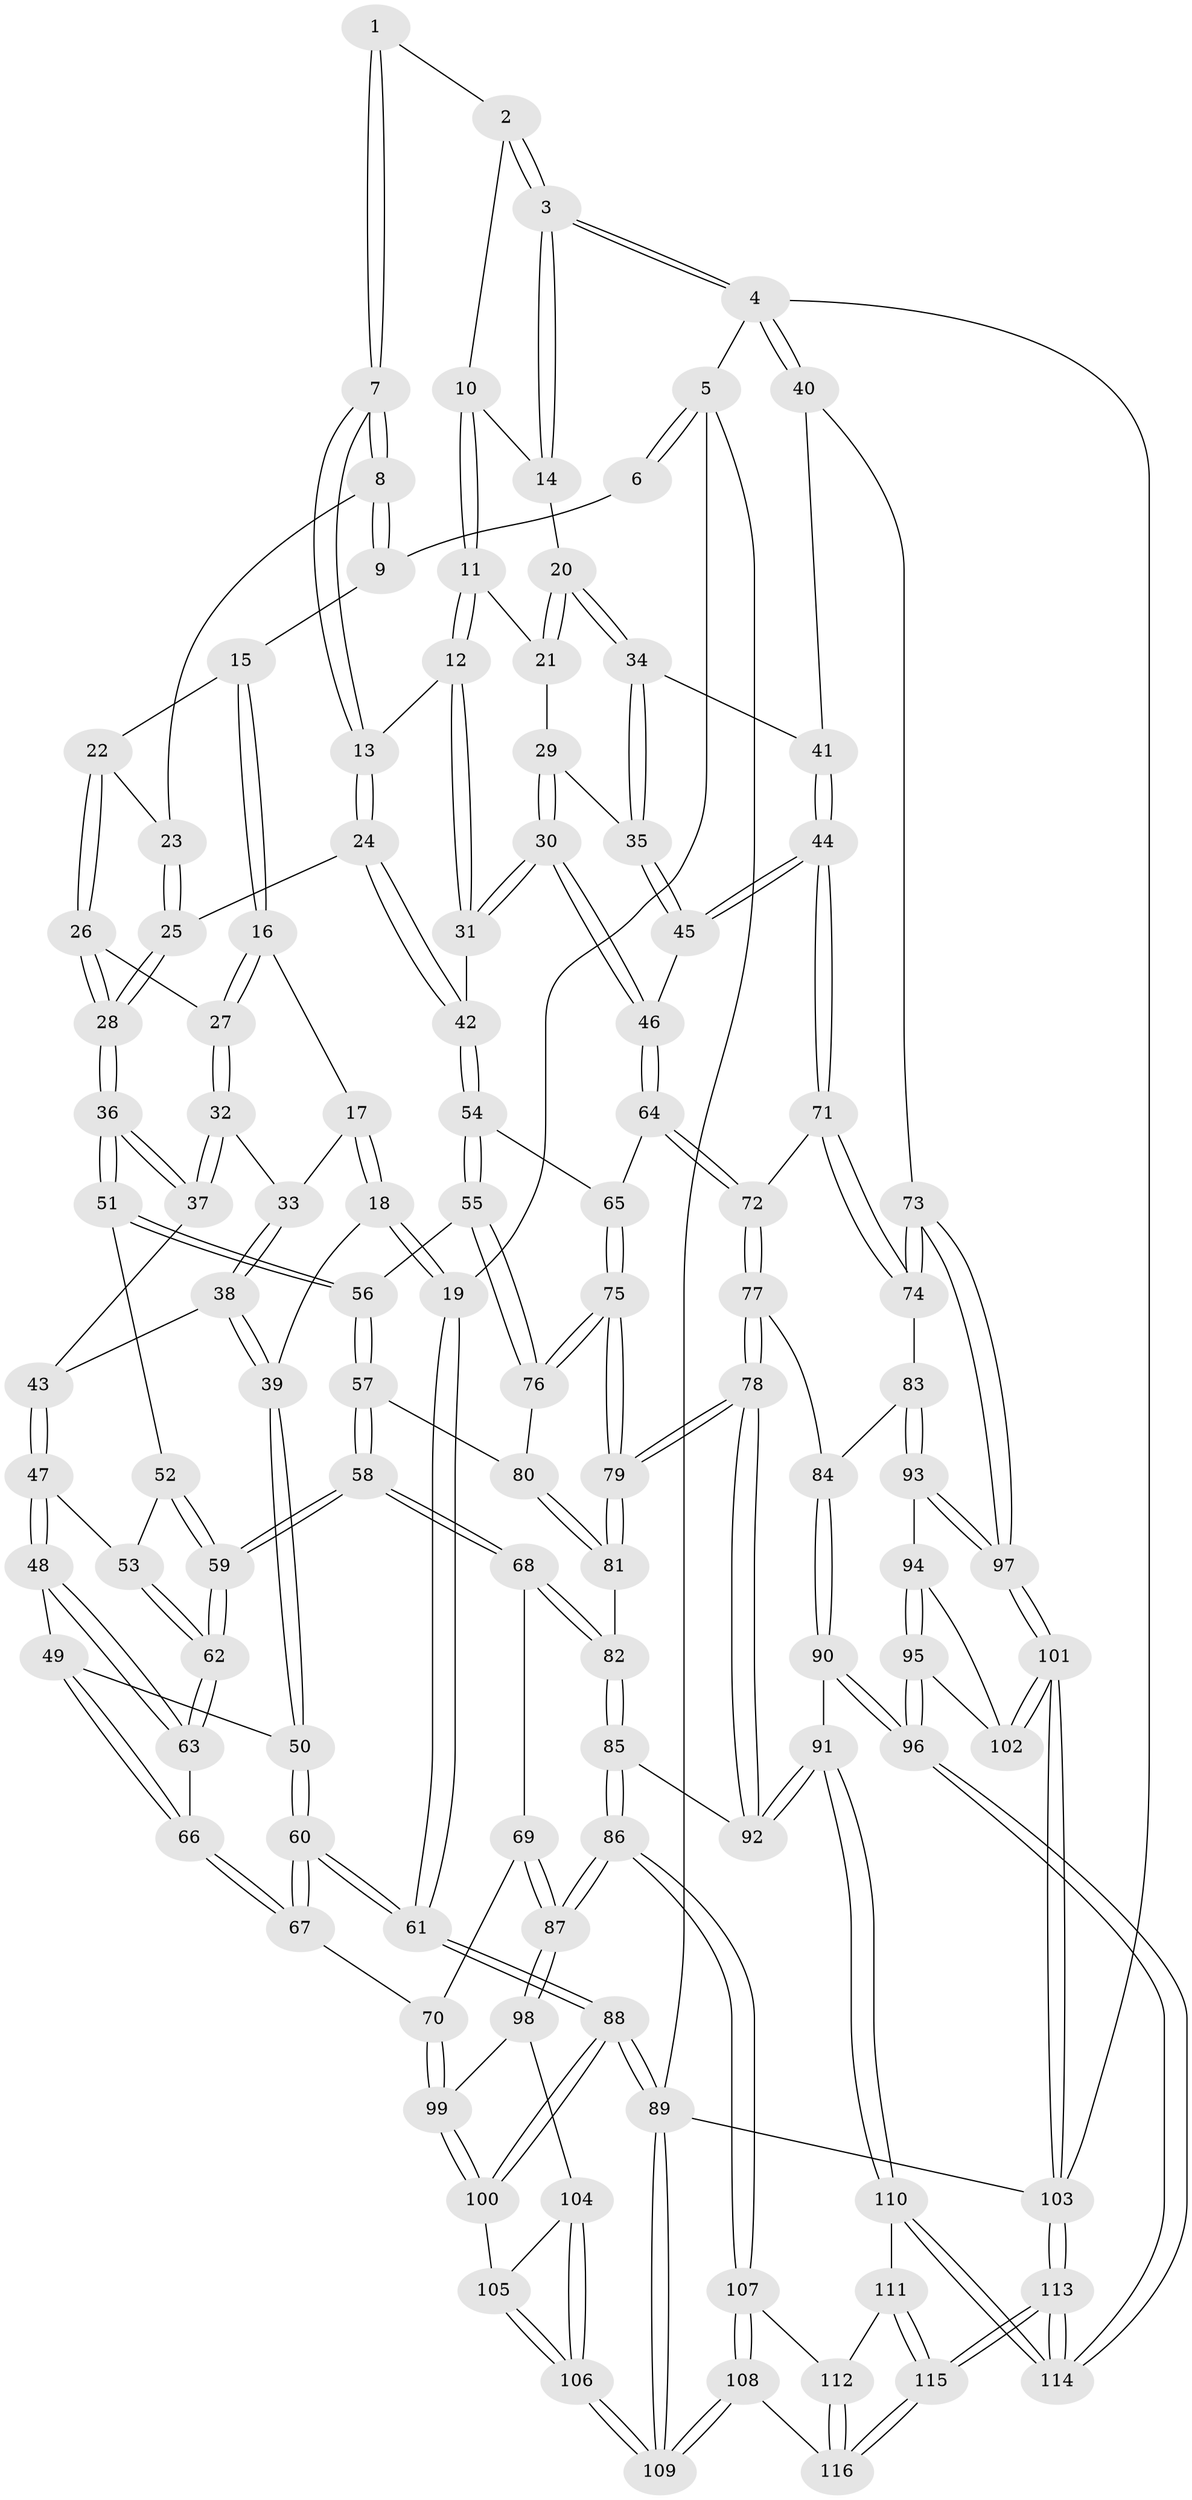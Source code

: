 // coarse degree distribution, {4: 0.4057971014492754, 5: 0.34782608695652173, 8: 0.014492753623188406, 2: 0.014492753623188406, 6: 0.10144927536231885, 3: 0.11594202898550725}
// Generated by graph-tools (version 1.1) at 2025/42/03/06/25 10:42:32]
// undirected, 116 vertices, 287 edges
graph export_dot {
graph [start="1"]
  node [color=gray90,style=filled];
  1 [pos="+0.5618609974208607+0"];
  2 [pos="+0.6176215299876722+0"];
  3 [pos="+1+0"];
  4 [pos="+1+0"];
  5 [pos="+0+0"];
  6 [pos="+0.09926396046533179+0"];
  7 [pos="+0.44392956851873944+0.11830881040385745"];
  8 [pos="+0.35243808738744653+0.1323356343087391"];
  9 [pos="+0.12987740018386199+0"];
  10 [pos="+0.638067654296127+0"];
  11 [pos="+0.6923610983246675+0.14387807761931512"];
  12 [pos="+0.5085962996524543+0.2115295378106085"];
  13 [pos="+0.4767716479891497+0.19473574608879773"];
  14 [pos="+0.8597583929938091+0.10316904680351108"];
  15 [pos="+0.1356316213413179+0.05806138011243529"];
  16 [pos="+0.12240918098279437+0.13277152016269986"];
  17 [pos="+0.0676318899034639+0.19557899858463507"];
  18 [pos="+0+0.2370380729422938"];
  19 [pos="+0+0.23205415353259023"];
  20 [pos="+0.8394175181421261+0.1863305178030755"];
  21 [pos="+0.6950349449699738+0.14754172440192442"];
  22 [pos="+0.290459761212581+0.16823411878494596"];
  23 [pos="+0.3364296937687213+0.1488098081980035"];
  24 [pos="+0.3856184628530684+0.3080346551426993"];
  25 [pos="+0.3490253845137286+0.30877657045709944"];
  26 [pos="+0.2711499991580234+0.19424055517495564"];
  27 [pos="+0.2090940841086807+0.22416973871938967"];
  28 [pos="+0.334631517152057+0.31396474281260633"];
  29 [pos="+0.6880994001037349+0.19389584879301314"];
  30 [pos="+0.5973560880784009+0.3466363989487578"];
  31 [pos="+0.5760513155698004+0.3345157852844012"];
  32 [pos="+0.2094229220919467+0.28861829770217057"];
  33 [pos="+0.10329006640207754+0.24616467366814462"];
  34 [pos="+0.8518346012780187+0.19983221685056"];
  35 [pos="+0.753515537321909+0.327058653872303"];
  36 [pos="+0.32930901251519235+0.31754061054673555"];
  37 [pos="+0.21076568616314922+0.2940777896001187"];
  38 [pos="+0.12018825948562752+0.33278552649059123"];
  39 [pos="+0.07516812350219525+0.3567161805458439"];
  40 [pos="+1+0.21680738677355912"];
  41 [pos="+0.9373779632803789+0.2428821376385504"];
  42 [pos="+0.4417372872535803+0.36650589786846205"];
  43 [pos="+0.1842027798140009+0.3292252706669382"];
  44 [pos="+0.8382923427397969+0.41312175706088317"];
  45 [pos="+0.749678529003625+0.3582224913112667"];
  46 [pos="+0.6235054893305222+0.3886541994906834"];
  47 [pos="+0.18506913052682494+0.33339527777177647"];
  48 [pos="+0.15216843549873002+0.4058867220194477"];
  49 [pos="+0.1258690245387626+0.4118106952690161"];
  50 [pos="+0.062263858237008675+0.4070050941721005"];
  51 [pos="+0.31865362852312756+0.3561504339271958"];
  52 [pos="+0.2852020637402433+0.3843056749425658"];
  53 [pos="+0.21389191102977165+0.3875934917237765"];
  54 [pos="+0.43625183472111484+0.4416818769198107"];
  55 [pos="+0.40381327931577526+0.48404395798624245"];
  56 [pos="+0.3596961562453966+0.47823433526830567"];
  57 [pos="+0.2718659406681961+0.5146721836981196"];
  58 [pos="+0.26972057868692695+0.515144953584139"];
  59 [pos="+0.25184779303526666+0.4837916457185719"];
  60 [pos="+0+0.5404564124351081"];
  61 [pos="+0+0.5771999989667319"];
  62 [pos="+0.20901630567256665+0.4476602709191188"];
  63 [pos="+0.19589561798964722+0.44791996754942587"];
  64 [pos="+0.6134720461907666+0.451089785924171"];
  65 [pos="+0.5954701040576768+0.4597071919051043"];
  66 [pos="+0.16317484773391028+0.46175507489625683"];
  67 [pos="+0.03796158266238249+0.5556238627925939"];
  68 [pos="+0.2416895979884121+0.563938979274237"];
  69 [pos="+0.20969323149812827+0.5765431558222975"];
  70 [pos="+0.08939830716162005+0.5809672516102686"];
  71 [pos="+0.8587505752013469+0.474348446766994"];
  72 [pos="+0.673628644736976+0.529468952249213"];
  73 [pos="+1+0.549198495171057"];
  74 [pos="+0.8846605641363438+0.4976625636758145"];
  75 [pos="+0.4715323695634237+0.5974248846618888"];
  76 [pos="+0.4434219802607142+0.5625505349923737"];
  77 [pos="+0.6729755132399444+0.5678009169659589"];
  78 [pos="+0.5222511711531095+0.7027874262709111"];
  79 [pos="+0.47590206155302595+0.6278439948430565"];
  80 [pos="+0.3525305866088239+0.5781160026189119"];
  81 [pos="+0.32386009581452646+0.6488520228382744"];
  82 [pos="+0.31302569994178575+0.6529363801370595"];
  83 [pos="+0.8123445210518525+0.6286295471715082"];
  84 [pos="+0.7235601593865448+0.6223556164901647"];
  85 [pos="+0.29155969268336346+0.7438832914131724"];
  86 [pos="+0.2530593641650118+0.7824657240749389"];
  87 [pos="+0.216216218160539+0.7699789384316373"];
  88 [pos="+0+0.7592071331380996"];
  89 [pos="+0+1"];
  90 [pos="+0.6952916509789585+0.7615767022232128"];
  91 [pos="+0.5317714307413274+0.7519807043942364"];
  92 [pos="+0.5254599549472115+0.7379423607935912"];
  93 [pos="+0.8305736358475713+0.674819310138046"];
  94 [pos="+0.8294343901732306+0.691208886722147"];
  95 [pos="+0.8138331649288396+0.7838058506705621"];
  96 [pos="+0.7868522279572826+0.8179300628646743"];
  97 [pos="+1+0.6131448048010009"];
  98 [pos="+0.19295786788211622+0.7684331064104722"];
  99 [pos="+0.1437266821504008+0.7208162115392789"];
  100 [pos="+0+0.7701743564289526"];
  101 [pos="+1+0.6937075755651789"];
  102 [pos="+1+0.7185233220417877"];
  103 [pos="+1+1"];
  104 [pos="+0.14298863368991235+0.8060210432917244"];
  105 [pos="+0.07257754464337705+0.8122958093702275"];
  106 [pos="+0.09948309628187477+1"];
  107 [pos="+0.2679868136688351+0.8210481138875718"];
  108 [pos="+0.11687053277360308+1"];
  109 [pos="+0.07791227265550657+1"];
  110 [pos="+0.5160704371425968+0.8221753162433583"];
  111 [pos="+0.4972380414655441+0.8468558476148779"];
  112 [pos="+0.4341595154304154+0.9067908131363112"];
  113 [pos="+0.9260060343463529+1"];
  114 [pos="+0.8270584777691701+1"];
  115 [pos="+0.7314174443831153+1"];
  116 [pos="+0.3867779678827454+1"];
  1 -- 2;
  1 -- 7;
  1 -- 7;
  2 -- 3;
  2 -- 3;
  2 -- 10;
  3 -- 4;
  3 -- 4;
  3 -- 14;
  3 -- 14;
  4 -- 5;
  4 -- 40;
  4 -- 40;
  4 -- 103;
  5 -- 6;
  5 -- 6;
  5 -- 19;
  5 -- 89;
  6 -- 9;
  7 -- 8;
  7 -- 8;
  7 -- 13;
  7 -- 13;
  8 -- 9;
  8 -- 9;
  8 -- 23;
  9 -- 15;
  10 -- 11;
  10 -- 11;
  10 -- 14;
  11 -- 12;
  11 -- 12;
  11 -- 21;
  12 -- 13;
  12 -- 31;
  12 -- 31;
  13 -- 24;
  13 -- 24;
  14 -- 20;
  15 -- 16;
  15 -- 16;
  15 -- 22;
  16 -- 17;
  16 -- 27;
  16 -- 27;
  17 -- 18;
  17 -- 18;
  17 -- 33;
  18 -- 19;
  18 -- 19;
  18 -- 39;
  19 -- 61;
  19 -- 61;
  20 -- 21;
  20 -- 21;
  20 -- 34;
  20 -- 34;
  21 -- 29;
  22 -- 23;
  22 -- 26;
  22 -- 26;
  23 -- 25;
  23 -- 25;
  24 -- 25;
  24 -- 42;
  24 -- 42;
  25 -- 28;
  25 -- 28;
  26 -- 27;
  26 -- 28;
  26 -- 28;
  27 -- 32;
  27 -- 32;
  28 -- 36;
  28 -- 36;
  29 -- 30;
  29 -- 30;
  29 -- 35;
  30 -- 31;
  30 -- 31;
  30 -- 46;
  30 -- 46;
  31 -- 42;
  32 -- 33;
  32 -- 37;
  32 -- 37;
  33 -- 38;
  33 -- 38;
  34 -- 35;
  34 -- 35;
  34 -- 41;
  35 -- 45;
  35 -- 45;
  36 -- 37;
  36 -- 37;
  36 -- 51;
  36 -- 51;
  37 -- 43;
  38 -- 39;
  38 -- 39;
  38 -- 43;
  39 -- 50;
  39 -- 50;
  40 -- 41;
  40 -- 73;
  41 -- 44;
  41 -- 44;
  42 -- 54;
  42 -- 54;
  43 -- 47;
  43 -- 47;
  44 -- 45;
  44 -- 45;
  44 -- 71;
  44 -- 71;
  45 -- 46;
  46 -- 64;
  46 -- 64;
  47 -- 48;
  47 -- 48;
  47 -- 53;
  48 -- 49;
  48 -- 63;
  48 -- 63;
  49 -- 50;
  49 -- 66;
  49 -- 66;
  50 -- 60;
  50 -- 60;
  51 -- 52;
  51 -- 56;
  51 -- 56;
  52 -- 53;
  52 -- 59;
  52 -- 59;
  53 -- 62;
  53 -- 62;
  54 -- 55;
  54 -- 55;
  54 -- 65;
  55 -- 56;
  55 -- 76;
  55 -- 76;
  56 -- 57;
  56 -- 57;
  57 -- 58;
  57 -- 58;
  57 -- 80;
  58 -- 59;
  58 -- 59;
  58 -- 68;
  58 -- 68;
  59 -- 62;
  59 -- 62;
  60 -- 61;
  60 -- 61;
  60 -- 67;
  60 -- 67;
  61 -- 88;
  61 -- 88;
  62 -- 63;
  62 -- 63;
  63 -- 66;
  64 -- 65;
  64 -- 72;
  64 -- 72;
  65 -- 75;
  65 -- 75;
  66 -- 67;
  66 -- 67;
  67 -- 70;
  68 -- 69;
  68 -- 82;
  68 -- 82;
  69 -- 70;
  69 -- 87;
  69 -- 87;
  70 -- 99;
  70 -- 99;
  71 -- 72;
  71 -- 74;
  71 -- 74;
  72 -- 77;
  72 -- 77;
  73 -- 74;
  73 -- 74;
  73 -- 97;
  73 -- 97;
  74 -- 83;
  75 -- 76;
  75 -- 76;
  75 -- 79;
  75 -- 79;
  76 -- 80;
  77 -- 78;
  77 -- 78;
  77 -- 84;
  78 -- 79;
  78 -- 79;
  78 -- 92;
  78 -- 92;
  79 -- 81;
  79 -- 81;
  80 -- 81;
  80 -- 81;
  81 -- 82;
  82 -- 85;
  82 -- 85;
  83 -- 84;
  83 -- 93;
  83 -- 93;
  84 -- 90;
  84 -- 90;
  85 -- 86;
  85 -- 86;
  85 -- 92;
  86 -- 87;
  86 -- 87;
  86 -- 107;
  86 -- 107;
  87 -- 98;
  87 -- 98;
  88 -- 89;
  88 -- 89;
  88 -- 100;
  88 -- 100;
  89 -- 109;
  89 -- 109;
  89 -- 103;
  90 -- 91;
  90 -- 96;
  90 -- 96;
  91 -- 92;
  91 -- 92;
  91 -- 110;
  91 -- 110;
  93 -- 94;
  93 -- 97;
  93 -- 97;
  94 -- 95;
  94 -- 95;
  94 -- 102;
  95 -- 96;
  95 -- 96;
  95 -- 102;
  96 -- 114;
  96 -- 114;
  97 -- 101;
  97 -- 101;
  98 -- 99;
  98 -- 104;
  99 -- 100;
  99 -- 100;
  100 -- 105;
  101 -- 102;
  101 -- 102;
  101 -- 103;
  101 -- 103;
  103 -- 113;
  103 -- 113;
  104 -- 105;
  104 -- 106;
  104 -- 106;
  105 -- 106;
  105 -- 106;
  106 -- 109;
  106 -- 109;
  107 -- 108;
  107 -- 108;
  107 -- 112;
  108 -- 109;
  108 -- 109;
  108 -- 116;
  110 -- 111;
  110 -- 114;
  110 -- 114;
  111 -- 112;
  111 -- 115;
  111 -- 115;
  112 -- 116;
  112 -- 116;
  113 -- 114;
  113 -- 114;
  113 -- 115;
  113 -- 115;
  115 -- 116;
  115 -- 116;
}
